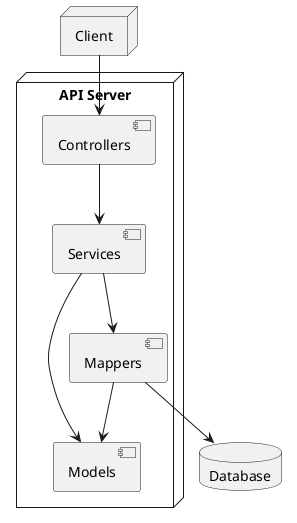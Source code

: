 @startuml Architecture Diagram

node "Client"

node "API Server" {
    [Controllers]
    [Mappers]
    [Models]
    [Services]
}

database "Database"

Client --> Controllers

Controllers --> Services

Services --> Mappers
Services --> Models

Mappers --> Models
Mappers --> Database

@enduml
